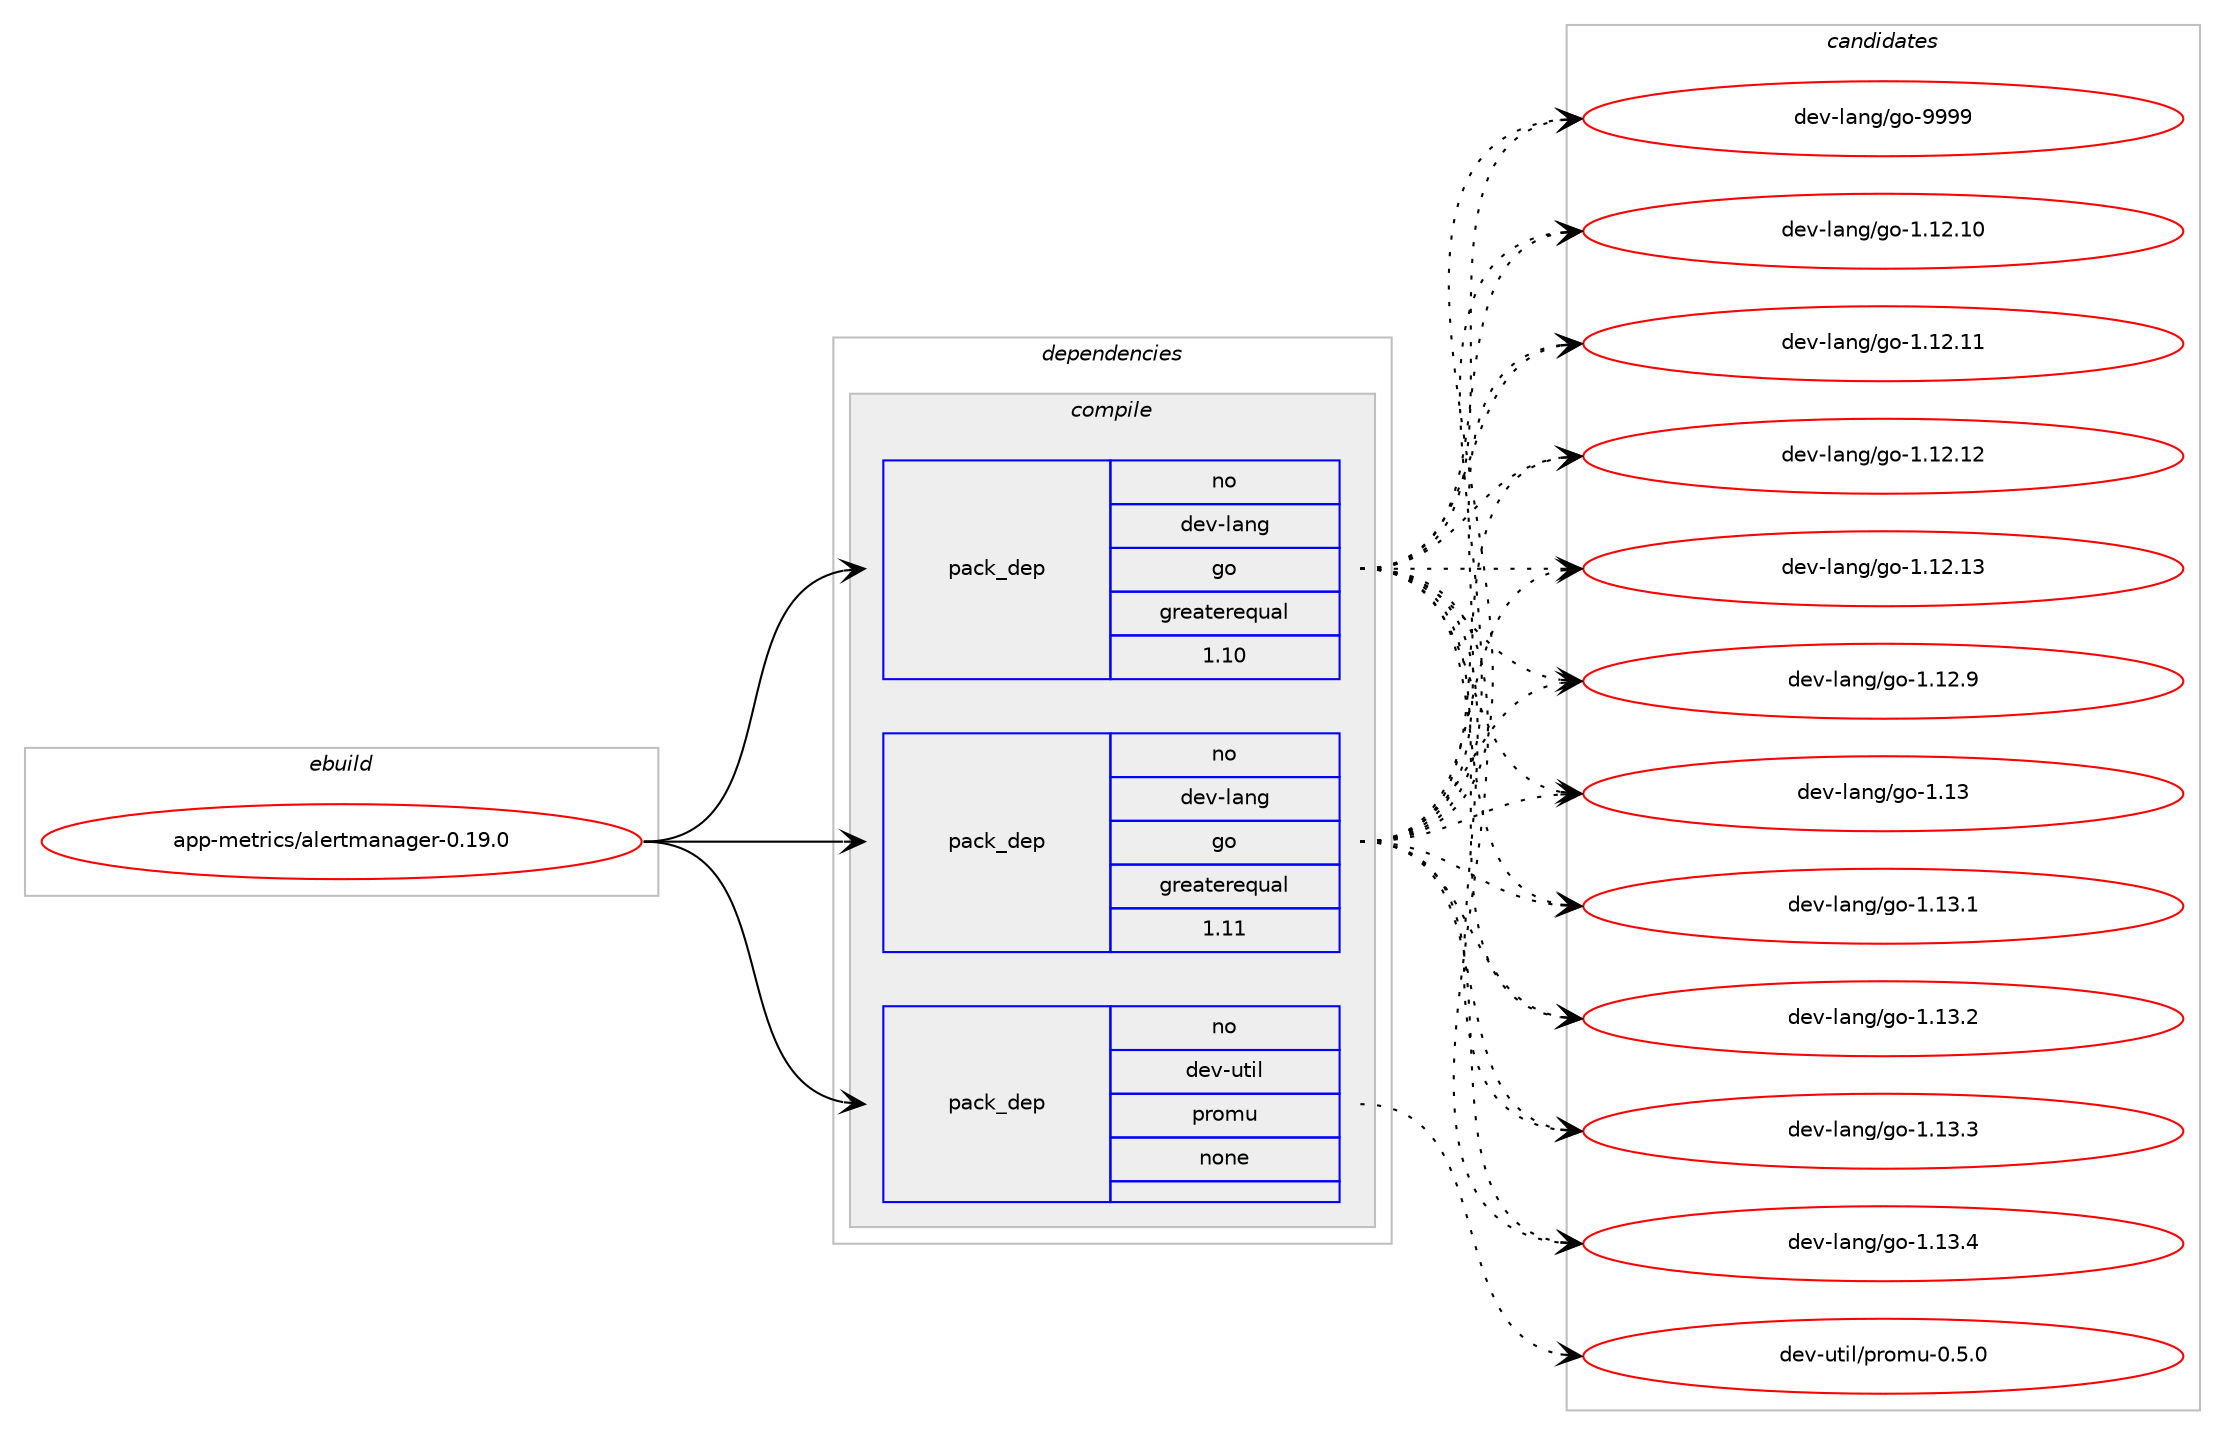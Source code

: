 digraph prolog {

# *************
# Graph options
# *************

newrank=true;
concentrate=true;
compound=true;
graph [rankdir=LR,fontname=Helvetica,fontsize=10,ranksep=1.5];#, ranksep=2.5, nodesep=0.2];
edge  [arrowhead=vee];
node  [fontname=Helvetica,fontsize=10];

# **********
# The ebuild
# **********

subgraph cluster_leftcol {
color=gray;
rank=same;
label=<<i>ebuild</i>>;
id [label="app-metrics/alertmanager-0.19.0", color=red, width=4, href="../app-metrics/alertmanager-0.19.0.svg"];
}

# ****************
# The dependencies
# ****************

subgraph cluster_midcol {
color=gray;
label=<<i>dependencies</i>>;
subgraph cluster_compile {
fillcolor="#eeeeee";
style=filled;
label=<<i>compile</i>>;
subgraph pack369370 {
dependency496979 [label=<<TABLE BORDER="0" CELLBORDER="1" CELLSPACING="0" CELLPADDING="4" WIDTH="220"><TR><TD ROWSPAN="6" CELLPADDING="30">pack_dep</TD></TR><TR><TD WIDTH="110">no</TD></TR><TR><TD>dev-lang</TD></TR><TR><TD>go</TD></TR><TR><TD>greaterequal</TD></TR><TR><TD>1.10</TD></TR></TABLE>>, shape=none, color=blue];
}
id:e -> dependency496979:w [weight=20,style="solid",arrowhead="vee"];
subgraph pack369371 {
dependency496980 [label=<<TABLE BORDER="0" CELLBORDER="1" CELLSPACING="0" CELLPADDING="4" WIDTH="220"><TR><TD ROWSPAN="6" CELLPADDING="30">pack_dep</TD></TR><TR><TD WIDTH="110">no</TD></TR><TR><TD>dev-lang</TD></TR><TR><TD>go</TD></TR><TR><TD>greaterequal</TD></TR><TR><TD>1.11</TD></TR></TABLE>>, shape=none, color=blue];
}
id:e -> dependency496980:w [weight=20,style="solid",arrowhead="vee"];
subgraph pack369372 {
dependency496981 [label=<<TABLE BORDER="0" CELLBORDER="1" CELLSPACING="0" CELLPADDING="4" WIDTH="220"><TR><TD ROWSPAN="6" CELLPADDING="30">pack_dep</TD></TR><TR><TD WIDTH="110">no</TD></TR><TR><TD>dev-util</TD></TR><TR><TD>promu</TD></TR><TR><TD>none</TD></TR><TR><TD></TD></TR></TABLE>>, shape=none, color=blue];
}
id:e -> dependency496981:w [weight=20,style="solid",arrowhead="vee"];
}
subgraph cluster_compileandrun {
fillcolor="#eeeeee";
style=filled;
label=<<i>compile and run</i>>;
}
subgraph cluster_run {
fillcolor="#eeeeee";
style=filled;
label=<<i>run</i>>;
}
}

# **************
# The candidates
# **************

subgraph cluster_choices {
rank=same;
color=gray;
label=<<i>candidates</i>>;

subgraph choice369370 {
color=black;
nodesep=1;
choice1001011184510897110103471031114549464950464948 [label="dev-lang/go-1.12.10", color=red, width=4,href="../dev-lang/go-1.12.10.svg"];
choice1001011184510897110103471031114549464950464949 [label="dev-lang/go-1.12.11", color=red, width=4,href="../dev-lang/go-1.12.11.svg"];
choice1001011184510897110103471031114549464950464950 [label="dev-lang/go-1.12.12", color=red, width=4,href="../dev-lang/go-1.12.12.svg"];
choice1001011184510897110103471031114549464950464951 [label="dev-lang/go-1.12.13", color=red, width=4,href="../dev-lang/go-1.12.13.svg"];
choice10010111845108971101034710311145494649504657 [label="dev-lang/go-1.12.9", color=red, width=4,href="../dev-lang/go-1.12.9.svg"];
choice1001011184510897110103471031114549464951 [label="dev-lang/go-1.13", color=red, width=4,href="../dev-lang/go-1.13.svg"];
choice10010111845108971101034710311145494649514649 [label="dev-lang/go-1.13.1", color=red, width=4,href="../dev-lang/go-1.13.1.svg"];
choice10010111845108971101034710311145494649514650 [label="dev-lang/go-1.13.2", color=red, width=4,href="../dev-lang/go-1.13.2.svg"];
choice10010111845108971101034710311145494649514651 [label="dev-lang/go-1.13.3", color=red, width=4,href="../dev-lang/go-1.13.3.svg"];
choice10010111845108971101034710311145494649514652 [label="dev-lang/go-1.13.4", color=red, width=4,href="../dev-lang/go-1.13.4.svg"];
choice1001011184510897110103471031114557575757 [label="dev-lang/go-9999", color=red, width=4,href="../dev-lang/go-9999.svg"];
dependency496979:e -> choice1001011184510897110103471031114549464950464948:w [style=dotted,weight="100"];
dependency496979:e -> choice1001011184510897110103471031114549464950464949:w [style=dotted,weight="100"];
dependency496979:e -> choice1001011184510897110103471031114549464950464950:w [style=dotted,weight="100"];
dependency496979:e -> choice1001011184510897110103471031114549464950464951:w [style=dotted,weight="100"];
dependency496979:e -> choice10010111845108971101034710311145494649504657:w [style=dotted,weight="100"];
dependency496979:e -> choice1001011184510897110103471031114549464951:w [style=dotted,weight="100"];
dependency496979:e -> choice10010111845108971101034710311145494649514649:w [style=dotted,weight="100"];
dependency496979:e -> choice10010111845108971101034710311145494649514650:w [style=dotted,weight="100"];
dependency496979:e -> choice10010111845108971101034710311145494649514651:w [style=dotted,weight="100"];
dependency496979:e -> choice10010111845108971101034710311145494649514652:w [style=dotted,weight="100"];
dependency496979:e -> choice1001011184510897110103471031114557575757:w [style=dotted,weight="100"];
}
subgraph choice369371 {
color=black;
nodesep=1;
choice1001011184510897110103471031114549464950464948 [label="dev-lang/go-1.12.10", color=red, width=4,href="../dev-lang/go-1.12.10.svg"];
choice1001011184510897110103471031114549464950464949 [label="dev-lang/go-1.12.11", color=red, width=4,href="../dev-lang/go-1.12.11.svg"];
choice1001011184510897110103471031114549464950464950 [label="dev-lang/go-1.12.12", color=red, width=4,href="../dev-lang/go-1.12.12.svg"];
choice1001011184510897110103471031114549464950464951 [label="dev-lang/go-1.12.13", color=red, width=4,href="../dev-lang/go-1.12.13.svg"];
choice10010111845108971101034710311145494649504657 [label="dev-lang/go-1.12.9", color=red, width=4,href="../dev-lang/go-1.12.9.svg"];
choice1001011184510897110103471031114549464951 [label="dev-lang/go-1.13", color=red, width=4,href="../dev-lang/go-1.13.svg"];
choice10010111845108971101034710311145494649514649 [label="dev-lang/go-1.13.1", color=red, width=4,href="../dev-lang/go-1.13.1.svg"];
choice10010111845108971101034710311145494649514650 [label="dev-lang/go-1.13.2", color=red, width=4,href="../dev-lang/go-1.13.2.svg"];
choice10010111845108971101034710311145494649514651 [label="dev-lang/go-1.13.3", color=red, width=4,href="../dev-lang/go-1.13.3.svg"];
choice10010111845108971101034710311145494649514652 [label="dev-lang/go-1.13.4", color=red, width=4,href="../dev-lang/go-1.13.4.svg"];
choice1001011184510897110103471031114557575757 [label="dev-lang/go-9999", color=red, width=4,href="../dev-lang/go-9999.svg"];
dependency496980:e -> choice1001011184510897110103471031114549464950464948:w [style=dotted,weight="100"];
dependency496980:e -> choice1001011184510897110103471031114549464950464949:w [style=dotted,weight="100"];
dependency496980:e -> choice1001011184510897110103471031114549464950464950:w [style=dotted,weight="100"];
dependency496980:e -> choice1001011184510897110103471031114549464950464951:w [style=dotted,weight="100"];
dependency496980:e -> choice10010111845108971101034710311145494649504657:w [style=dotted,weight="100"];
dependency496980:e -> choice1001011184510897110103471031114549464951:w [style=dotted,weight="100"];
dependency496980:e -> choice10010111845108971101034710311145494649514649:w [style=dotted,weight="100"];
dependency496980:e -> choice10010111845108971101034710311145494649514650:w [style=dotted,weight="100"];
dependency496980:e -> choice10010111845108971101034710311145494649514651:w [style=dotted,weight="100"];
dependency496980:e -> choice10010111845108971101034710311145494649514652:w [style=dotted,weight="100"];
dependency496980:e -> choice1001011184510897110103471031114557575757:w [style=dotted,weight="100"];
}
subgraph choice369372 {
color=black;
nodesep=1;
choice1001011184511711610510847112114111109117454846534648 [label="dev-util/promu-0.5.0", color=red, width=4,href="../dev-util/promu-0.5.0.svg"];
dependency496981:e -> choice1001011184511711610510847112114111109117454846534648:w [style=dotted,weight="100"];
}
}

}
